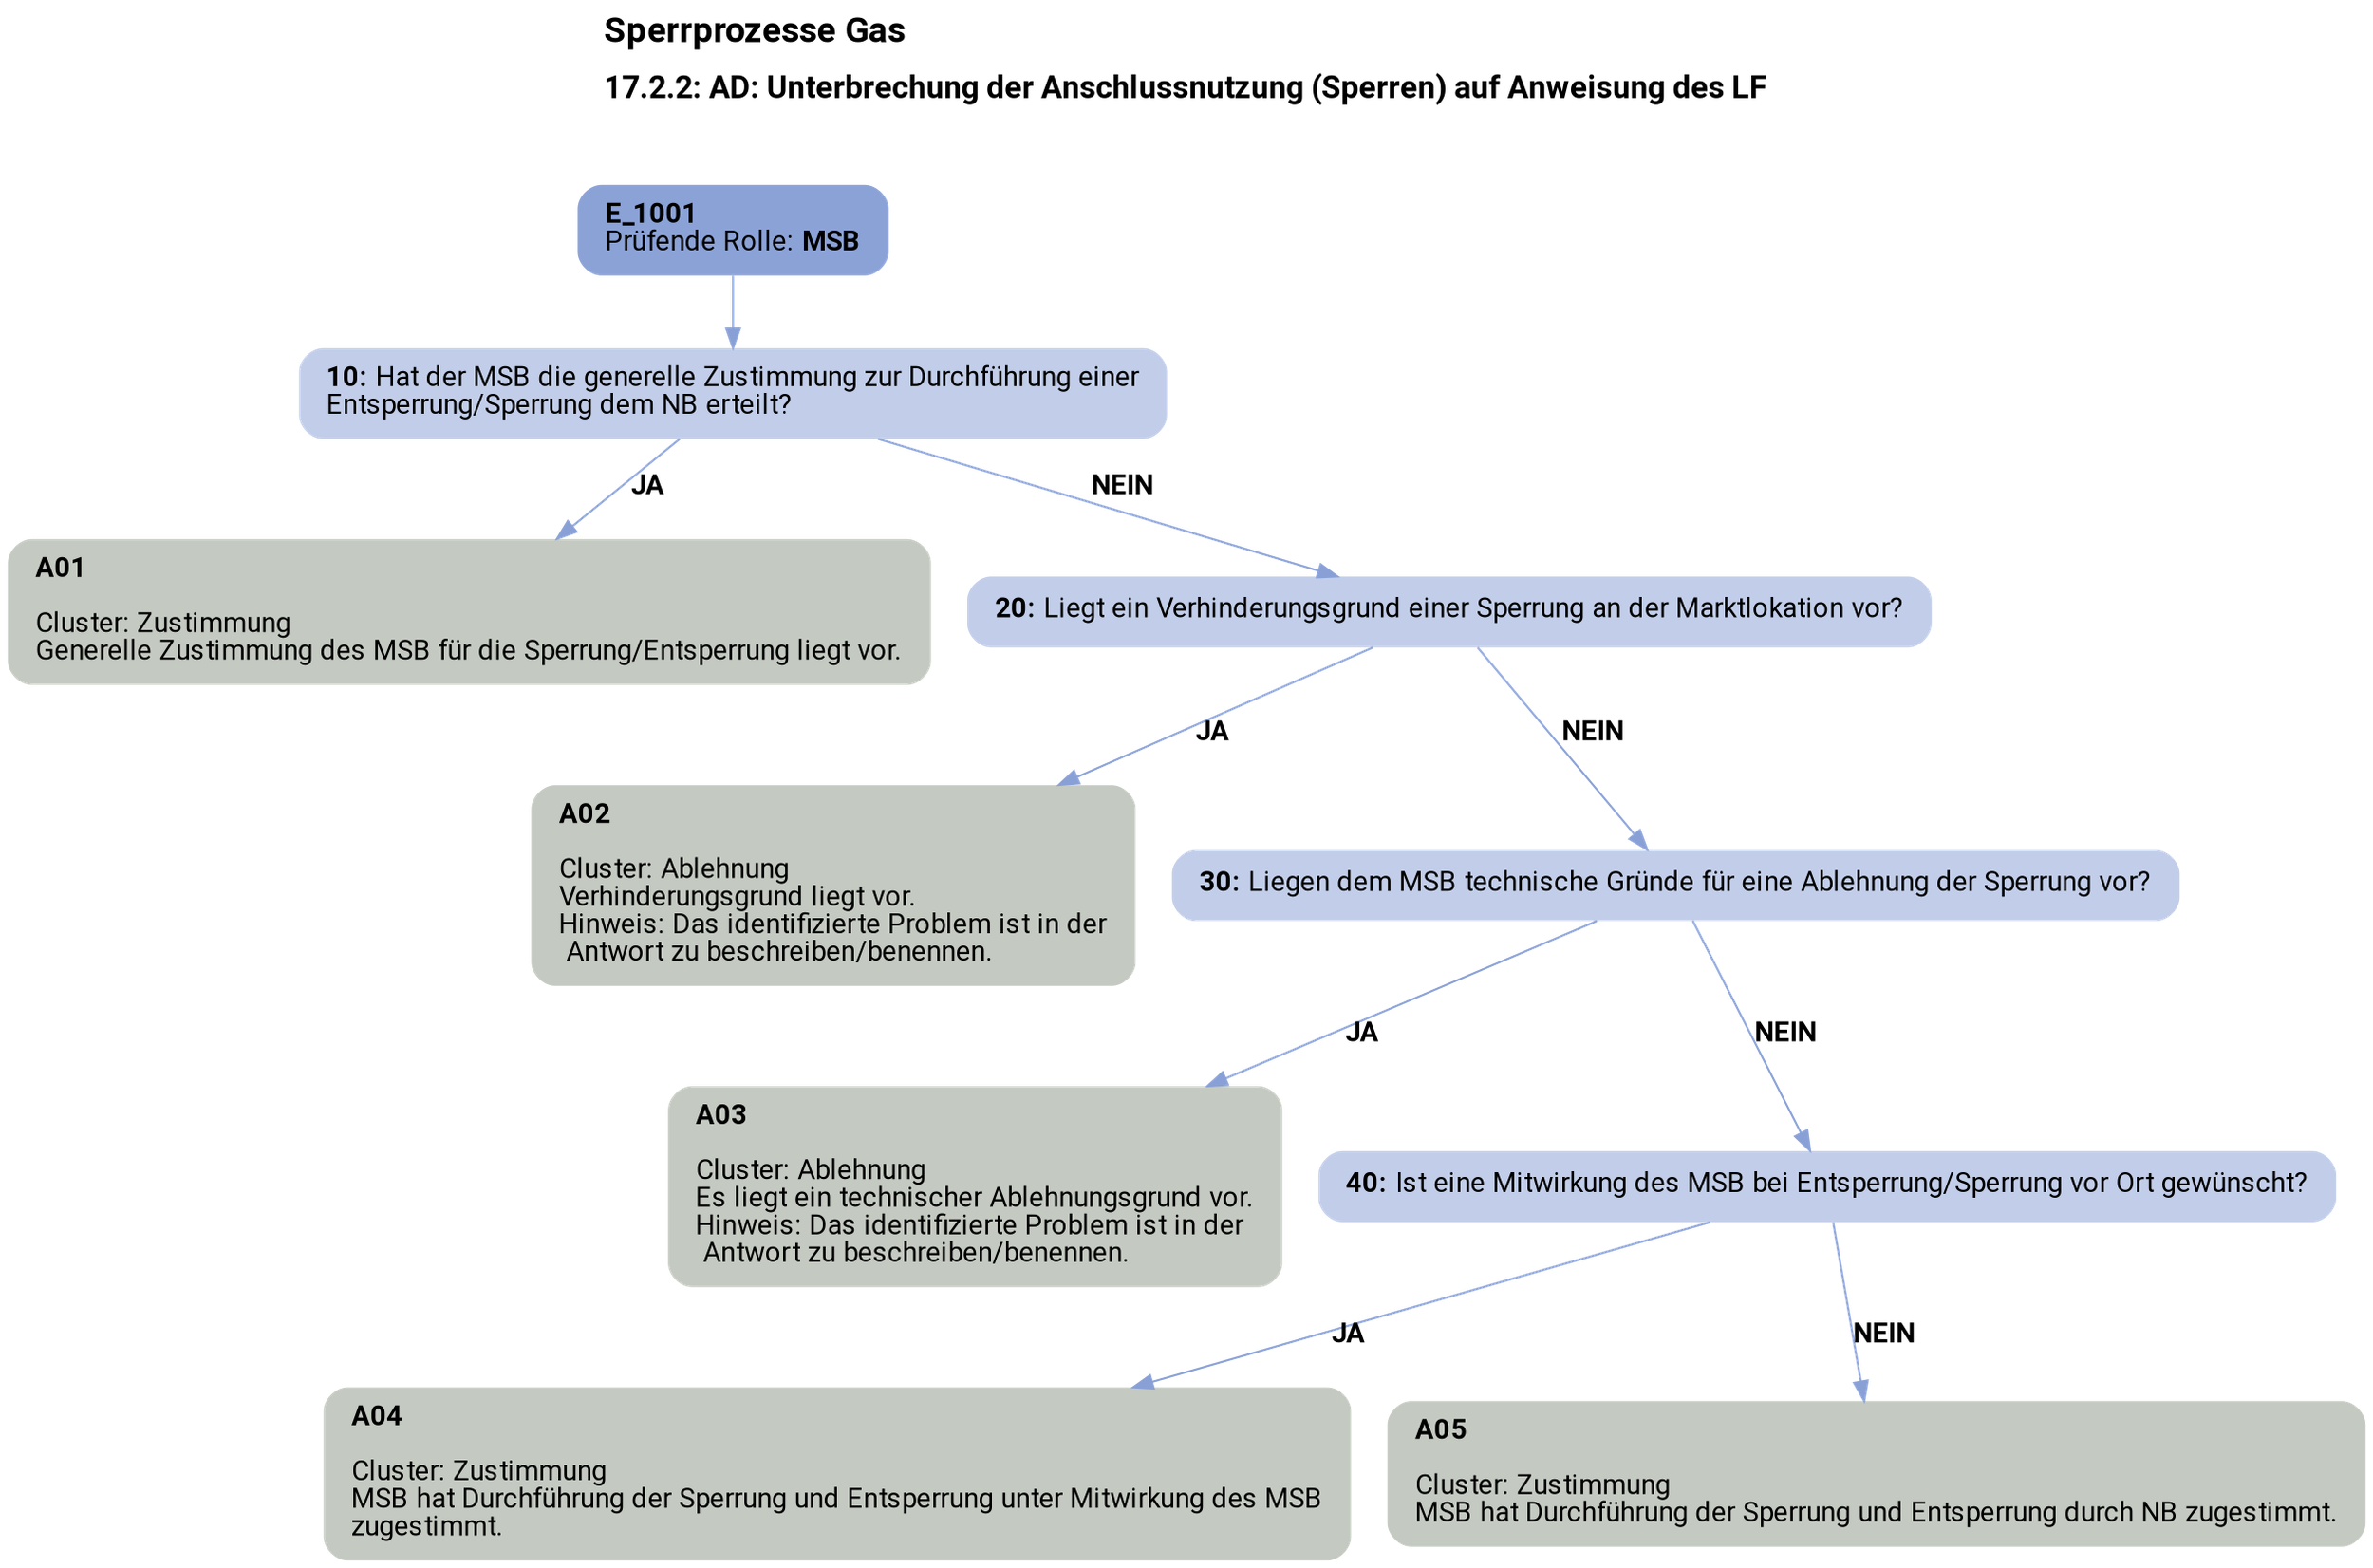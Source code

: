 digraph D {
    labelloc="t";
    label=<<B><FONT POINT-SIZE="18">Sperrprozesse Gas</FONT></B><BR align="left"/><BR/><B><FONT POINT-SIZE="16">17.2.2: AD: Unterbrechung der Anschlussnutzung (Sperren) auf Anweisung des LF</FONT></B><BR align="left"/><BR/><BR/><BR/>>;
    ratio="compress";
    concentrate=true;
    pack=true;
    rankdir=TB;
    packmode="array";
    size="20,20";
    fontsize=12;
    "Start" [margin="0.2,0.12", shape=box, style="filled,rounded", penwidth=0.0, fillcolor="#8ba2d7", label=<<B>E_1001</B><BR align="left"/><FONT>Prüfende Rolle: <B>MSB</B></FONT><BR align="center"/>>, fontname="Roboto, sans-serif"];
    "10" [margin="0.2,0.12", shape=box, style="filled,rounded", penwidth=0.0, fillcolor="#c2cee9", label=<<B>10: </B>Hat der MSB die generelle Zustimmung zur Durchführung einer<BR align="left"/>Entsperrung/Sperrung dem NB erteilt?<BR align="left"/>>, fontname="Roboto, sans-serif"];
    "A01" [margin="0.2,0.12", shape=box, style="filled,rounded", penwidth=0.0, fillcolor="#c4cac1", label=<<B>A01</B><BR align="left"/><BR align="left"/><FONT>Cluster: Zustimmung<BR align="left"/>Generelle Zustimmung des MSB für die Sperrung/Entsperrung liegt vor.<BR align="left"/></FONT>>, fontname="Roboto, sans-serif"];
    "20" [margin="0.2,0.12", shape=box, style="filled,rounded", penwidth=0.0, fillcolor="#c2cee9", label=<<B>20: </B>Liegt ein Verhinderungsgrund einer Sperrung an der Marktlokation vor?<BR align="left"/>>, fontname="Roboto, sans-serif"];
    "A02" [margin="0.2,0.12", shape=box, style="filled,rounded", penwidth=0.0, fillcolor="#c4cac1", label=<<B>A02</B><BR align="left"/><BR align="left"/><FONT>Cluster: Ablehnung<BR align="left"/>Verhinderungsgrund liegt vor.<BR align="left"/>Hinweis: Das identifizierte Problem ist in der<BR align="left"/> Antwort zu beschreiben/benennen.<BR align="left"/></FONT>>, fontname="Roboto, sans-serif"];
    "30" [margin="0.2,0.12", shape=box, style="filled,rounded", penwidth=0.0, fillcolor="#c2cee9", label=<<B>30: </B>Liegen dem MSB technische Gründe für eine Ablehnung der Sperrung vor?<BR align="left"/>>, fontname="Roboto, sans-serif"];
    "A03" [margin="0.2,0.12", shape=box, style="filled,rounded", penwidth=0.0, fillcolor="#c4cac1", label=<<B>A03</B><BR align="left"/><BR align="left"/><FONT>Cluster: Ablehnung<BR align="left"/>Es liegt ein technischer Ablehnungsgrund vor.<BR align="left"/>Hinweis: Das identifizierte Problem ist in der<BR align="left"/> Antwort zu beschreiben/benennen.<BR align="left"/></FONT>>, fontname="Roboto, sans-serif"];
    "40" [margin="0.2,0.12", shape=box, style="filled,rounded", penwidth=0.0, fillcolor="#c2cee9", label=<<B>40: </B>Ist eine Mitwirkung des MSB bei Entsperrung/Sperrung vor Ort gewünscht?<BR align="left"/>>, fontname="Roboto, sans-serif"];
    "A04" [margin="0.2,0.12", shape=box, style="filled,rounded", penwidth=0.0, fillcolor="#c4cac1", label=<<B>A04</B><BR align="left"/><BR align="left"/><FONT>Cluster: Zustimmung<BR align="left"/>MSB hat Durchführung der Sperrung und Entsperrung unter Mitwirkung des MSB<BR align="left"/>zugestimmt.<BR align="left"/></FONT>>, fontname="Roboto, sans-serif"];
    "A05" [margin="0.2,0.12", shape=box, style="filled,rounded", penwidth=0.0, fillcolor="#c4cac1", label=<<B>A05</B><BR align="left"/><BR align="left"/><FONT>Cluster: Zustimmung<BR align="left"/>MSB hat Durchführung der Sperrung und Entsperrung durch NB zugestimmt.<BR align="left"/></FONT>>, fontname="Roboto, sans-serif"];

    "Start" -> "10" [color="#88a0d6"];
    "10" -> "A01" [label=<<B>JA</B>>, color="#88a0d6", fontname="Roboto, sans-serif"];
    "10" -> "20" [label=<<B>NEIN</B>>, color="#88a0d6", fontname="Roboto, sans-serif"];
    "20" -> "A02" [label=<<B>JA</B>>, color="#88a0d6", fontname="Roboto, sans-serif"];
    "20" -> "30" [label=<<B>NEIN</B>>, color="#88a0d6", fontname="Roboto, sans-serif"];
    "30" -> "A03" [label=<<B>JA</B>>, color="#88a0d6", fontname="Roboto, sans-serif"];
    "30" -> "40" [label=<<B>NEIN</B>>, color="#88a0d6", fontname="Roboto, sans-serif"];
    "40" -> "A04" [label=<<B>JA</B>>, color="#88a0d6", fontname="Roboto, sans-serif"];
    "40" -> "A05" [label=<<B>NEIN</B>>, color="#88a0d6", fontname="Roboto, sans-serif"];

    bgcolor="transparent";
fontname="Roboto, sans-serif";
}